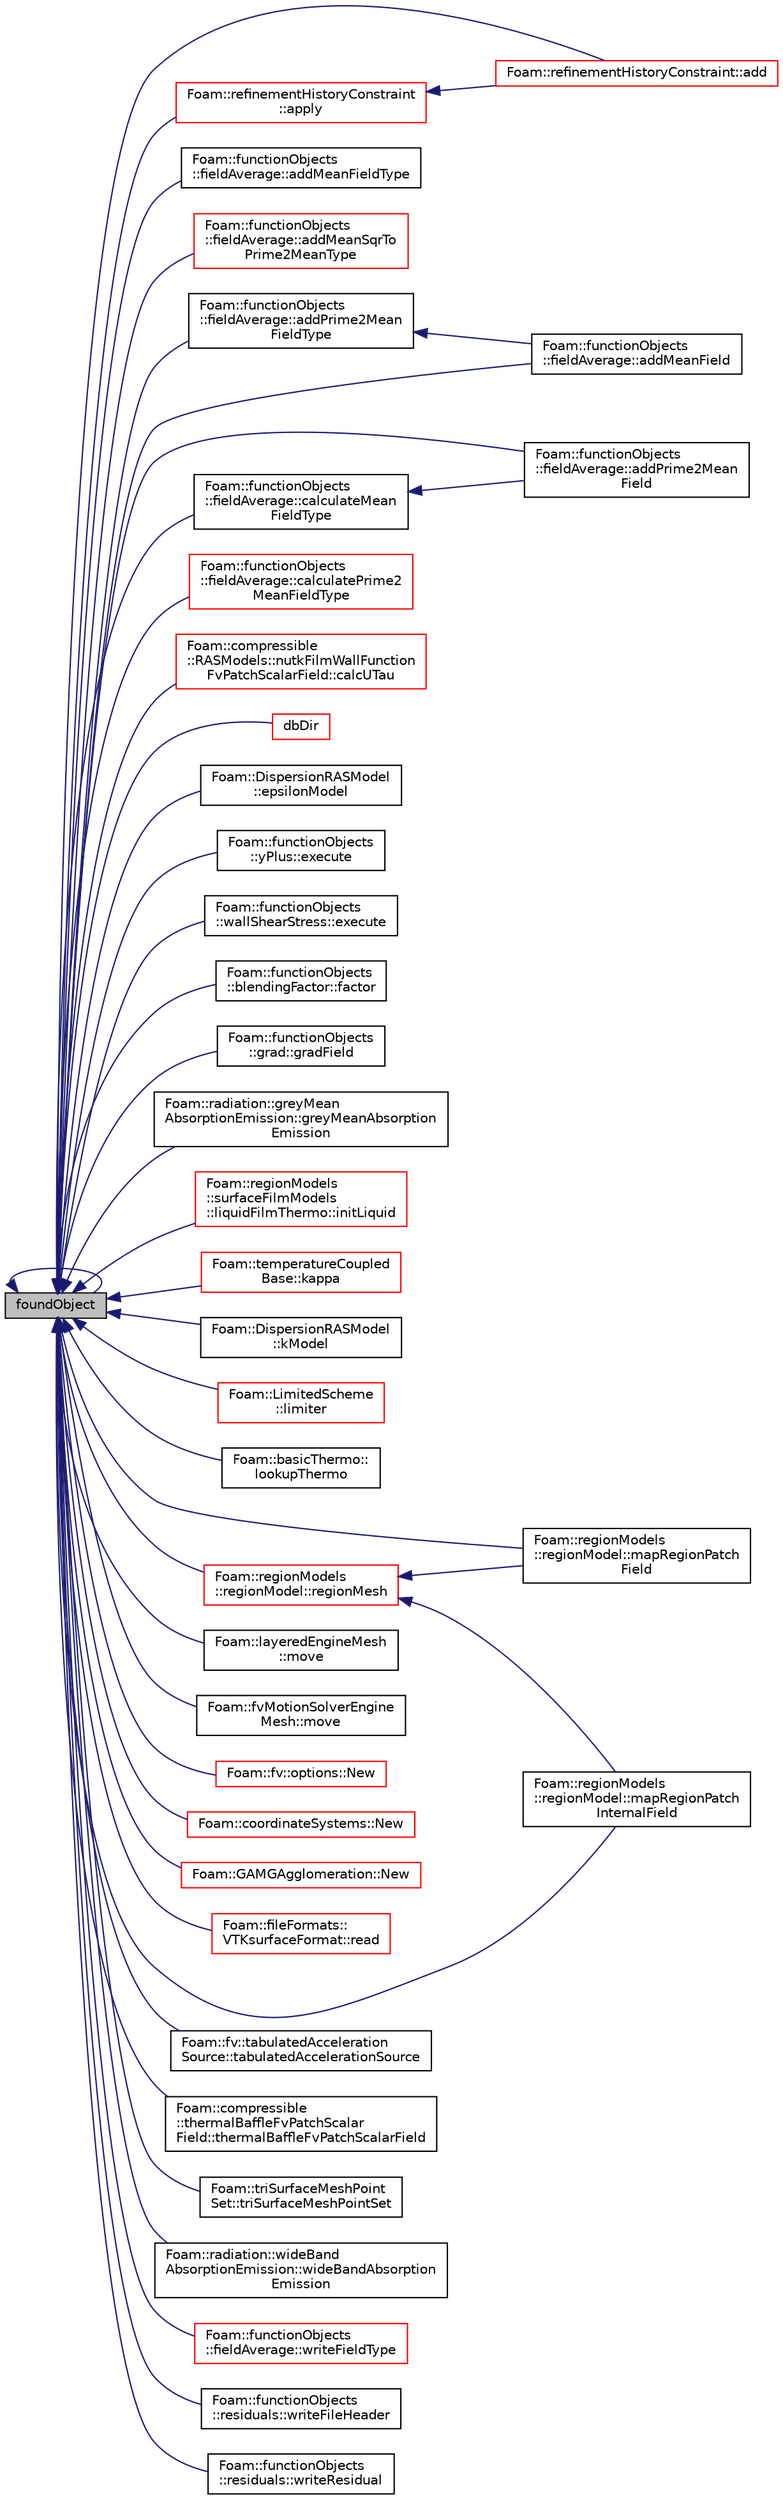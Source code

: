digraph "foundObject"
{
  bgcolor="transparent";
  edge [fontname="Helvetica",fontsize="10",labelfontname="Helvetica",labelfontsize="10"];
  node [fontname="Helvetica",fontsize="10",shape=record];
  rankdir="LR";
  Node1 [label="foundObject",height=0.2,width=0.4,color="black", fillcolor="grey75", style="filled", fontcolor="black"];
  Node1 -> Node2 [dir="back",color="midnightblue",fontsize="10",style="solid",fontname="Helvetica"];
  Node2 [label="Foam::refinementHistoryConstraint::add",height=0.2,width=0.4,color="red",URL="$a02173.html#a1c674f5008f6f337a4ac47f4640f9deb",tooltip="Add my constraints to list of constraints. "];
  Node1 -> Node3 [dir="back",color="midnightblue",fontsize="10",style="solid",fontname="Helvetica"];
  Node3 [label="Foam::functionObjects\l::fieldAverage::addMeanField",height=0.2,width=0.4,color="black",URL="$a00769.html#a7aea602783fe239eac2791489803b8b2",tooltip="Add mean average field to database. "];
  Node1 -> Node4 [dir="back",color="midnightblue",fontsize="10",style="solid",fontname="Helvetica"];
  Node4 [label="Foam::functionObjects\l::fieldAverage::addMeanFieldType",height=0.2,width=0.4,color="black",URL="$a00769.html#a140b27a8c2c2614e6678331067fd99c5",tooltip="Add mean average field to database. "];
  Node1 -> Node5 [dir="back",color="midnightblue",fontsize="10",style="solid",fontname="Helvetica"];
  Node5 [label="Foam::functionObjects\l::fieldAverage::addMeanSqrTo\lPrime2MeanType",height=0.2,width=0.4,color="red",URL="$a00769.html#ad2e72d38fd7ceaec6f47bdac243f3d6c",tooltip="Add mean-squared field value to prime-squared mean field. "];
  Node1 -> Node6 [dir="back",color="midnightblue",fontsize="10",style="solid",fontname="Helvetica"];
  Node6 [label="Foam::functionObjects\l::fieldAverage::addPrime2Mean\lField",height=0.2,width=0.4,color="black",URL="$a00769.html#a699ee6006a7669ad9a6760cea6453ea2",tooltip="Add prime-squared average field to database. "];
  Node1 -> Node7 [dir="back",color="midnightblue",fontsize="10",style="solid",fontname="Helvetica"];
  Node7 [label="Foam::functionObjects\l::fieldAverage::addPrime2Mean\lFieldType",height=0.2,width=0.4,color="black",URL="$a00769.html#af5e8eb21891c5b591fa554abb0d898d4",tooltip="Add prime-squared average field to database. "];
  Node7 -> Node3 [dir="back",color="midnightblue",fontsize="10",style="solid",fontname="Helvetica"];
  Node1 -> Node8 [dir="back",color="midnightblue",fontsize="10",style="solid",fontname="Helvetica"];
  Node8 [label="Foam::refinementHistoryConstraint\l::apply",height=0.2,width=0.4,color="red",URL="$a02173.html#a1e8a14d422f43fe0ab48812e8ddee931",tooltip="Apply any additional post-decomposition constraints. "];
  Node8 -> Node2 [dir="back",color="midnightblue",fontsize="10",style="solid",fontname="Helvetica"];
  Node1 -> Node9 [dir="back",color="midnightblue",fontsize="10",style="solid",fontname="Helvetica"];
  Node9 [label="Foam::functionObjects\l::fieldAverage::calculateMean\lFieldType",height=0.2,width=0.4,color="black",URL="$a00769.html#a92df76317f7ba2346bb8459bcfa14ce3",tooltip="Calculate mean average fields. "];
  Node9 -> Node6 [dir="back",color="midnightblue",fontsize="10",style="solid",fontname="Helvetica"];
  Node1 -> Node10 [dir="back",color="midnightblue",fontsize="10",style="solid",fontname="Helvetica"];
  Node10 [label="Foam::functionObjects\l::fieldAverage::calculatePrime2\lMeanFieldType",height=0.2,width=0.4,color="red",URL="$a00769.html#a7fbea4e6e215e5fa4a973dae73f125f8",tooltip="Calculate prime-squared average fields. "];
  Node1 -> Node11 [dir="back",color="midnightblue",fontsize="10",style="solid",fontname="Helvetica"];
  Node11 [label="Foam::compressible\l::RASModels::nutkFilmWallFunction\lFvPatchScalarField::calcUTau",height=0.2,width=0.4,color="red",URL="$a01722.html#a1531610b3f6b7efe703bfbecd07f0b66",tooltip="Calculate the friction velocity. "];
  Node1 -> Node12 [dir="back",color="midnightblue",fontsize="10",style="solid",fontname="Helvetica"];
  Node12 [label="dbDir",height=0.2,width=0.4,color="red",URL="$a01735.html#a67b30e5633d486ff299537406b0ca471",tooltip="Local directory path of this objectRegistry relative to the time. "];
  Node1 -> Node13 [dir="back",color="midnightblue",fontsize="10",style="solid",fontname="Helvetica"];
  Node13 [label="Foam::DispersionRASModel\l::epsilonModel",height=0.2,width=0.4,color="black",URL="$a00555.html#a566f5bfa1c607e2cd3af43281420f51b",tooltip="Return the epsilon field from the turbulence model. "];
  Node1 -> Node14 [dir="back",color="midnightblue",fontsize="10",style="solid",fontname="Helvetica"];
  Node14 [label="Foam::functionObjects\l::yPlus::execute",height=0.2,width=0.4,color="black",URL="$a03009.html#ac7366682f728350b2ed2c67e9aa68f3e",tooltip="Execute, currently does nothing. "];
  Node1 -> Node15 [dir="back",color="midnightblue",fontsize="10",style="solid",fontname="Helvetica"];
  Node15 [label="Foam::functionObjects\l::wallShearStress::execute",height=0.2,width=0.4,color="black",URL="$a02966.html#ac7366682f728350b2ed2c67e9aa68f3e",tooltip="Calculate the wall shear-stress. "];
  Node1 -> Node16 [dir="back",color="midnightblue",fontsize="10",style="solid",fontname="Helvetica"];
  Node16 [label="Foam::functionObjects\l::blendingFactor::factor",height=0.2,width=0.4,color="black",URL="$a00139.html#a7efa0a50911fc0d9fa25db037eb1c89f"];
  Node1 -> Node1 [dir="back",color="midnightblue",fontsize="10",style="solid",fontname="Helvetica"];
  Node1 -> Node17 [dir="back",color="midnightblue",fontsize="10",style="solid",fontname="Helvetica"];
  Node17 [label="Foam::functionObjects\l::grad::gradField",height=0.2,width=0.4,color="black",URL="$a00954.html#a397d17bee4df766f50fdde65a9c78a32"];
  Node1 -> Node18 [dir="back",color="midnightblue",fontsize="10",style="solid",fontname="Helvetica"];
  Node18 [label="Foam::radiation::greyMean\lAbsorptionEmission::greyMeanAbsorption\lEmission",height=0.2,width=0.4,color="black",URL="$a00973.html#ad643de09226fcf7b5a018ccf895f8177",tooltip="Construct from components. "];
  Node1 -> Node19 [dir="back",color="midnightblue",fontsize="10",style="solid",fontname="Helvetica"];
  Node19 [label="Foam::regionModels\l::surfaceFilmModels\l::liquidFilmThermo::initLiquid",height=0.2,width=0.4,color="red",URL="$a01391.html#a5673e50c4f933c26fce60fdc3fb74323",tooltip="Initialise the liquid pointer. "];
  Node1 -> Node20 [dir="back",color="midnightblue",fontsize="10",style="solid",fontname="Helvetica"];
  Node20 [label="Foam::temperatureCoupled\lBase::kappa",height=0.2,width=0.4,color="red",URL="$a02654.html#a27f7eb60b12da7ce5742958e36252898",tooltip="Given patch temperature calculate corresponding K field. "];
  Node1 -> Node21 [dir="back",color="midnightblue",fontsize="10",style="solid",fontname="Helvetica"];
  Node21 [label="Foam::DispersionRASModel\l::kModel",height=0.2,width=0.4,color="black",URL="$a00555.html#a8ffa05013ec3efd8213da8ba436ae3aa",tooltip="Return the k field from the turbulence model. "];
  Node1 -> Node22 [dir="back",color="midnightblue",fontsize="10",style="solid",fontname="Helvetica"];
  Node22 [label="Foam::LimitedScheme\l::limiter",height=0.2,width=0.4,color="red",URL="$a01350.html#aad9e018b93b59932a398c0826c5cef86",tooltip="Return the interpolation weighting factors. "];
  Node1 -> Node23 [dir="back",color="midnightblue",fontsize="10",style="solid",fontname="Helvetica"];
  Node23 [label="Foam::basicThermo::\llookupThermo",height=0.2,width=0.4,color="black",URL="$a00121.html#a1a973e5b42d222c61500a0d68386822d"];
  Node1 -> Node24 [dir="back",color="midnightblue",fontsize="10",style="solid",fontname="Helvetica"];
  Node24 [label="Foam::regionModels\l::regionModel::mapRegionPatch\lField",height=0.2,width=0.4,color="black",URL="$a02194.html#a86fb5d3b0c95d505975846df0aa27d15"];
  Node1 -> Node25 [dir="back",color="midnightblue",fontsize="10",style="solid",fontname="Helvetica"];
  Node25 [label="Foam::regionModels\l::regionModel::mapRegionPatch\lInternalField",height=0.2,width=0.4,color="black",URL="$a02194.html#a7bee5071d70ee374f908e182695aa8af"];
  Node1 -> Node26 [dir="back",color="midnightblue",fontsize="10",style="solid",fontname="Helvetica"];
  Node26 [label="Foam::layeredEngineMesh\l::move",height=0.2,width=0.4,color="black",URL="$a01304.html#a68c0b61b84e4e095b6463cadc275adae"];
  Node1 -> Node27 [dir="back",color="midnightblue",fontsize="10",style="solid",fontname="Helvetica"];
  Node27 [label="Foam::fvMotionSolverEngine\lMesh::move",height=0.2,width=0.4,color="black",URL="$a00901.html#a68c0b61b84e4e095b6463cadc275adae"];
  Node1 -> Node28 [dir="back",color="midnightblue",fontsize="10",style="solid",fontname="Helvetica"];
  Node28 [label="Foam::fv::options::New",height=0.2,width=0.4,color="red",URL="$a01763.html#a616ee355e53d26b92cf6a39d39f5c594",tooltip="Construct fvOptions and register to datbase if not present. "];
  Node1 -> Node29 [dir="back",color="midnightblue",fontsize="10",style="solid",fontname="Helvetica"];
  Node29 [label="Foam::coordinateSystems::New",height=0.2,width=0.4,color="red",URL="$a00410.html#ad15330a0c324ff335e8fd9692a1cd44a",tooltip="Return previously registered or read construct from \"constant\". "];
  Node1 -> Node30 [dir="back",color="midnightblue",fontsize="10",style="solid",fontname="Helvetica"];
  Node30 [label="Foam::GAMGAgglomeration::New",height=0.2,width=0.4,color="red",URL="$a00913.html#a1e05feae4dcacad069a3479dffe9f457",tooltip="Return the selected geometric agglomerator. "];
  Node1 -> Node31 [dir="back",color="midnightblue",fontsize="10",style="solid",fontname="Helvetica"];
  Node31 [label="Foam::fileFormats::\lVTKsurfaceFormat::read",height=0.2,width=0.4,color="red",URL="$a02934.html#a464ebd67acbdff0014d4dae69e3ec4be",tooltip="Read from file. "];
  Node1 -> Node32 [dir="back",color="midnightblue",fontsize="10",style="solid",fontname="Helvetica"];
  Node32 [label="Foam::regionModels\l::regionModel::regionMesh",height=0.2,width=0.4,color="red",URL="$a02194.html#a0c7874a65eec16e2afa43acd6055b16a",tooltip="Return the region mesh database. "];
  Node32 -> Node24 [dir="back",color="midnightblue",fontsize="10",style="solid",fontname="Helvetica"];
  Node32 -> Node25 [dir="back",color="midnightblue",fontsize="10",style="solid",fontname="Helvetica"];
  Node1 -> Node33 [dir="back",color="midnightblue",fontsize="10",style="solid",fontname="Helvetica"];
  Node33 [label="Foam::fv::tabulatedAcceleration\lSource::tabulatedAccelerationSource",height=0.2,width=0.4,color="black",URL="$a02646.html#a645fcf156b6f26a78c5c782fb58bd02e",tooltip="Construct from components. "];
  Node1 -> Node34 [dir="back",color="midnightblue",fontsize="10",style="solid",fontname="Helvetica"];
  Node34 [label="Foam::compressible\l::thermalBaffleFvPatchScalar\lField::thermalBaffleFvPatchScalarField",height=0.2,width=0.4,color="black",URL="$a02672.html#ad32be9d3204fc76b9a0936bcb1df989d",tooltip="Construct from patch, internal field and dictionary. "];
  Node1 -> Node35 [dir="back",color="midnightblue",fontsize="10",style="solid",fontname="Helvetica"];
  Node35 [label="Foam::triSurfaceMeshPoint\lSet::triSurfaceMeshPointSet",height=0.2,width=0.4,color="black",URL="$a02782.html#a7946bec146a05b6d03220861af81d72a",tooltip="Construct from dictionary. "];
  Node1 -> Node36 [dir="back",color="midnightblue",fontsize="10",style="solid",fontname="Helvetica"];
  Node36 [label="Foam::radiation::wideBand\lAbsorptionEmission::wideBandAbsorption\lEmission",height=0.2,width=0.4,color="black",URL="$a02985.html#a64c3fb1f4f105664273e5b81625862a2",tooltip="Construct from components. "];
  Node1 -> Node37 [dir="back",color="midnightblue",fontsize="10",style="solid",fontname="Helvetica"];
  Node37 [label="Foam::functionObjects\l::fieldAverage::writeFieldType",height=0.2,width=0.4,color="red",URL="$a00769.html#aa1d83299d58b47e0cea0c904e688382c",tooltip="Write fields. "];
  Node1 -> Node38 [dir="back",color="midnightblue",fontsize="10",style="solid",fontname="Helvetica"];
  Node38 [label="Foam::functionObjects\l::residuals::writeFileHeader",height=0.2,width=0.4,color="black",URL="$a02224.html#a8201d57ce54426f42a4dfc21faf973dd",tooltip="Output field header information. "];
  Node1 -> Node39 [dir="back",color="midnightblue",fontsize="10",style="solid",fontname="Helvetica"];
  Node39 [label="Foam::functionObjects\l::residuals::writeResidual",height=0.2,width=0.4,color="black",URL="$a02224.html#a595e87c39c4137068975c9474942dd4f",tooltip="Calculate the field min/max. "];
}
